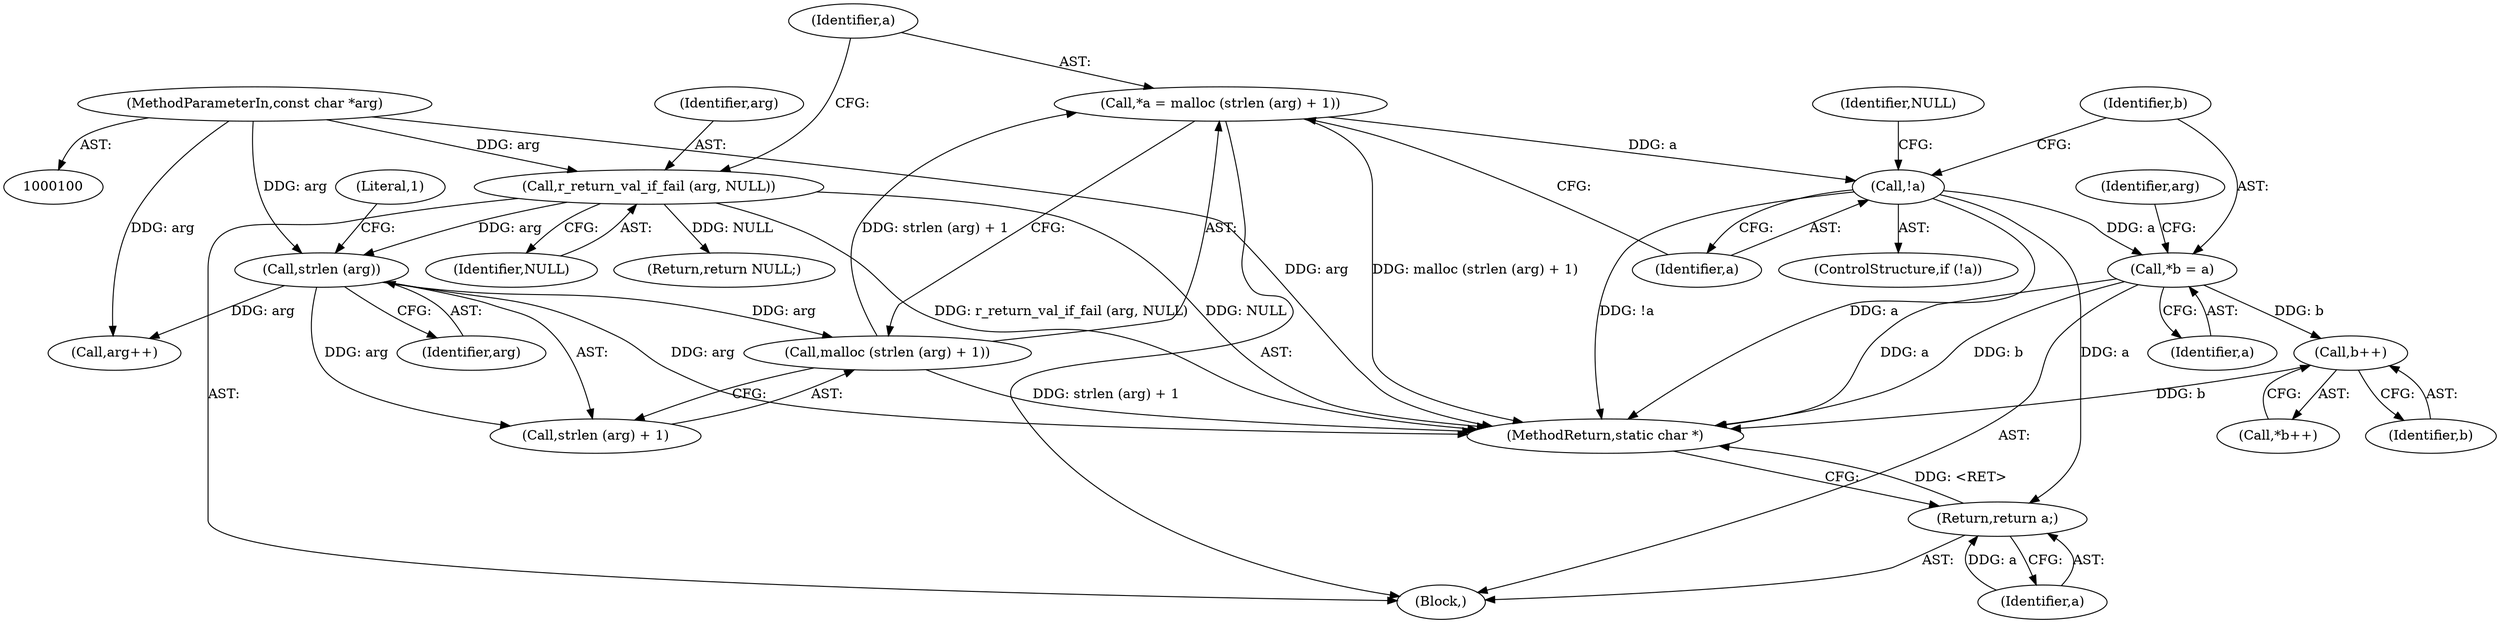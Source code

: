 digraph "0_radare2_5411543a310a470b1257fb93273cdd6e8dfcb3af@API" {
"1000107" [label="(Call,*a = malloc (strlen (arg) + 1))"];
"1000109" [label="(Call,malloc (strlen (arg) + 1))"];
"1000111" [label="(Call,strlen (arg))"];
"1000103" [label="(Call,r_return_val_if_fail (arg, NULL))"];
"1000101" [label="(MethodParameterIn,const char *arg)"];
"1000115" [label="(Call,!a)"];
"1000121" [label="(Call,*b = a)"];
"1000142" [label="(Call,b++)"];
"1000153" [label="(Return,return a;)"];
"1000109" [label="(Call,malloc (strlen (arg) + 1))"];
"1000141" [label="(Call,*b++)"];
"1000102" [label="(Block,)"];
"1000121" [label="(Call,*b = a)"];
"1000126" [label="(Identifier,arg)"];
"1000147" [label="(Call,arg++)"];
"1000153" [label="(Return,return a;)"];
"1000122" [label="(Identifier,b)"];
"1000101" [label="(MethodParameterIn,const char *arg)"];
"1000118" [label="(Return,return NULL;)"];
"1000119" [label="(Identifier,NULL)"];
"1000112" [label="(Identifier,arg)"];
"1000105" [label="(Identifier,NULL)"];
"1000114" [label="(ControlStructure,if (!a))"];
"1000107" [label="(Call,*a = malloc (strlen (arg) + 1))"];
"1000143" [label="(Identifier,b)"];
"1000115" [label="(Call,!a)"];
"1000104" [label="(Identifier,arg)"];
"1000116" [label="(Identifier,a)"];
"1000155" [label="(MethodReturn,static char *)"];
"1000123" [label="(Identifier,a)"];
"1000111" [label="(Call,strlen (arg))"];
"1000113" [label="(Literal,1)"];
"1000154" [label="(Identifier,a)"];
"1000108" [label="(Identifier,a)"];
"1000103" [label="(Call,r_return_val_if_fail (arg, NULL))"];
"1000142" [label="(Call,b++)"];
"1000110" [label="(Call,strlen (arg) + 1)"];
"1000107" -> "1000102"  [label="AST: "];
"1000107" -> "1000109"  [label="CFG: "];
"1000108" -> "1000107"  [label="AST: "];
"1000109" -> "1000107"  [label="AST: "];
"1000116" -> "1000107"  [label="CFG: "];
"1000107" -> "1000155"  [label="DDG: malloc (strlen (arg) + 1)"];
"1000109" -> "1000107"  [label="DDG: strlen (arg) + 1"];
"1000107" -> "1000115"  [label="DDG: a"];
"1000109" -> "1000110"  [label="CFG: "];
"1000110" -> "1000109"  [label="AST: "];
"1000109" -> "1000155"  [label="DDG: strlen (arg) + 1"];
"1000111" -> "1000109"  [label="DDG: arg"];
"1000111" -> "1000110"  [label="AST: "];
"1000111" -> "1000112"  [label="CFG: "];
"1000112" -> "1000111"  [label="AST: "];
"1000113" -> "1000111"  [label="CFG: "];
"1000111" -> "1000155"  [label="DDG: arg"];
"1000111" -> "1000110"  [label="DDG: arg"];
"1000103" -> "1000111"  [label="DDG: arg"];
"1000101" -> "1000111"  [label="DDG: arg"];
"1000111" -> "1000147"  [label="DDG: arg"];
"1000103" -> "1000102"  [label="AST: "];
"1000103" -> "1000105"  [label="CFG: "];
"1000104" -> "1000103"  [label="AST: "];
"1000105" -> "1000103"  [label="AST: "];
"1000108" -> "1000103"  [label="CFG: "];
"1000103" -> "1000155"  [label="DDG: NULL"];
"1000103" -> "1000155"  [label="DDG: r_return_val_if_fail (arg, NULL)"];
"1000101" -> "1000103"  [label="DDG: arg"];
"1000103" -> "1000118"  [label="DDG: NULL"];
"1000101" -> "1000100"  [label="AST: "];
"1000101" -> "1000155"  [label="DDG: arg"];
"1000101" -> "1000147"  [label="DDG: arg"];
"1000115" -> "1000114"  [label="AST: "];
"1000115" -> "1000116"  [label="CFG: "];
"1000116" -> "1000115"  [label="AST: "];
"1000119" -> "1000115"  [label="CFG: "];
"1000122" -> "1000115"  [label="CFG: "];
"1000115" -> "1000155"  [label="DDG: !a"];
"1000115" -> "1000155"  [label="DDG: a"];
"1000115" -> "1000121"  [label="DDG: a"];
"1000115" -> "1000153"  [label="DDG: a"];
"1000121" -> "1000102"  [label="AST: "];
"1000121" -> "1000123"  [label="CFG: "];
"1000122" -> "1000121"  [label="AST: "];
"1000123" -> "1000121"  [label="AST: "];
"1000126" -> "1000121"  [label="CFG: "];
"1000121" -> "1000155"  [label="DDG: a"];
"1000121" -> "1000155"  [label="DDG: b"];
"1000121" -> "1000142"  [label="DDG: b"];
"1000142" -> "1000141"  [label="AST: "];
"1000142" -> "1000143"  [label="CFG: "];
"1000143" -> "1000142"  [label="AST: "];
"1000141" -> "1000142"  [label="CFG: "];
"1000142" -> "1000155"  [label="DDG: b"];
"1000153" -> "1000102"  [label="AST: "];
"1000153" -> "1000154"  [label="CFG: "];
"1000154" -> "1000153"  [label="AST: "];
"1000155" -> "1000153"  [label="CFG: "];
"1000153" -> "1000155"  [label="DDG: <RET>"];
"1000154" -> "1000153"  [label="DDG: a"];
}
